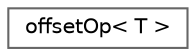 digraph "Graphical Class Hierarchy"
{
 // LATEX_PDF_SIZE
  bgcolor="transparent";
  edge [fontname=Helvetica,fontsize=10,labelfontname=Helvetica,labelfontsize=10];
  node [fontname=Helvetica,fontsize=10,shape=box,height=0.2,width=0.4];
  rankdir="LR";
  Node0 [id="Node000000",label="offsetOp\< T \>",height=0.2,width=0.4,color="grey40", fillcolor="white", style="filled",URL="$structFoam_1_1offsetOp.html",tooltip=" "];
}
